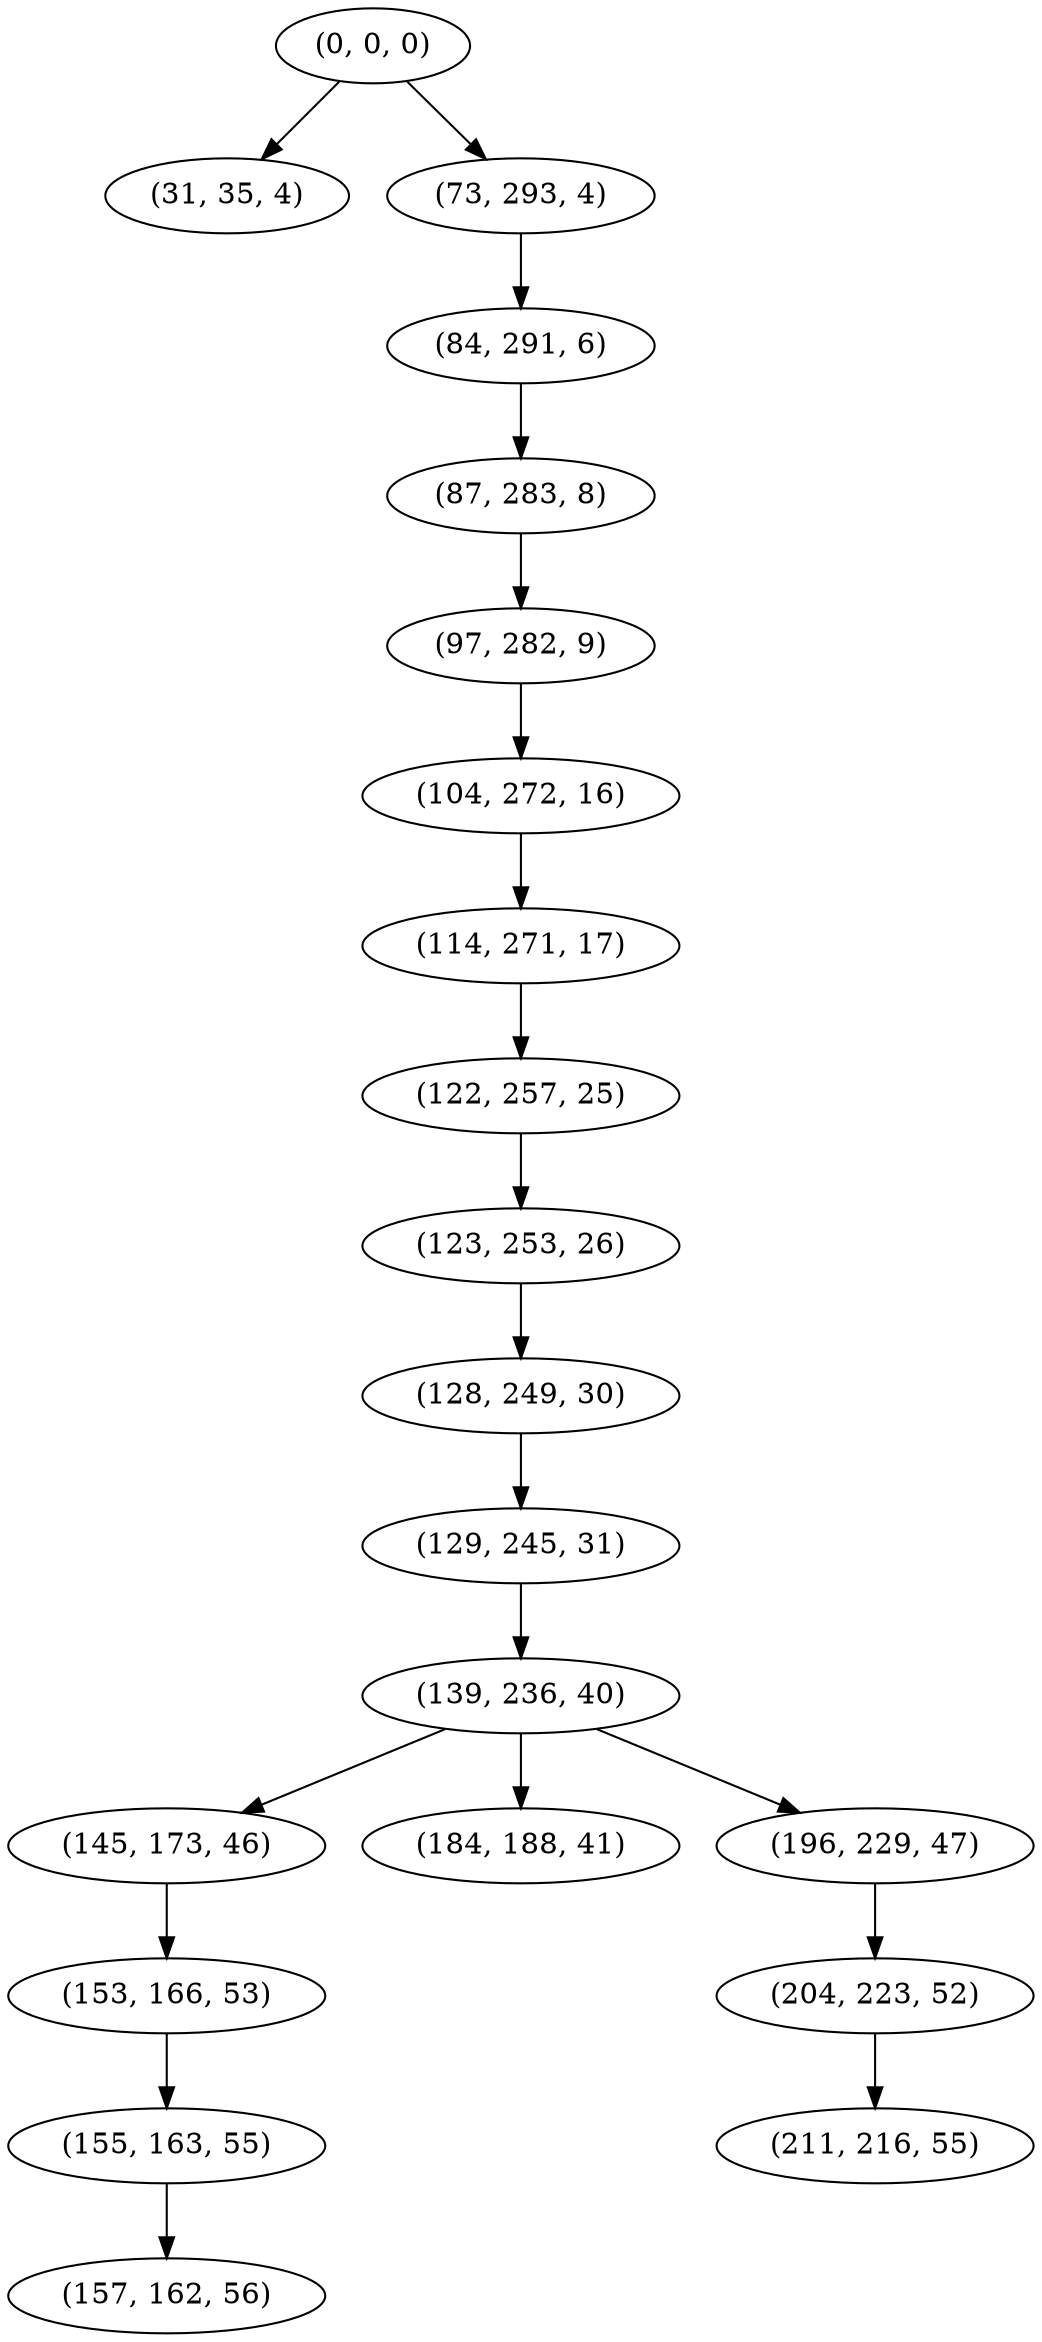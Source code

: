 digraph tree {
    "(0, 0, 0)";
    "(31, 35, 4)";
    "(73, 293, 4)";
    "(84, 291, 6)";
    "(87, 283, 8)";
    "(97, 282, 9)";
    "(104, 272, 16)";
    "(114, 271, 17)";
    "(122, 257, 25)";
    "(123, 253, 26)";
    "(128, 249, 30)";
    "(129, 245, 31)";
    "(139, 236, 40)";
    "(145, 173, 46)";
    "(153, 166, 53)";
    "(155, 163, 55)";
    "(157, 162, 56)";
    "(184, 188, 41)";
    "(196, 229, 47)";
    "(204, 223, 52)";
    "(211, 216, 55)";
    "(0, 0, 0)" -> "(31, 35, 4)";
    "(0, 0, 0)" -> "(73, 293, 4)";
    "(73, 293, 4)" -> "(84, 291, 6)";
    "(84, 291, 6)" -> "(87, 283, 8)";
    "(87, 283, 8)" -> "(97, 282, 9)";
    "(97, 282, 9)" -> "(104, 272, 16)";
    "(104, 272, 16)" -> "(114, 271, 17)";
    "(114, 271, 17)" -> "(122, 257, 25)";
    "(122, 257, 25)" -> "(123, 253, 26)";
    "(123, 253, 26)" -> "(128, 249, 30)";
    "(128, 249, 30)" -> "(129, 245, 31)";
    "(129, 245, 31)" -> "(139, 236, 40)";
    "(139, 236, 40)" -> "(145, 173, 46)";
    "(139, 236, 40)" -> "(184, 188, 41)";
    "(139, 236, 40)" -> "(196, 229, 47)";
    "(145, 173, 46)" -> "(153, 166, 53)";
    "(153, 166, 53)" -> "(155, 163, 55)";
    "(155, 163, 55)" -> "(157, 162, 56)";
    "(196, 229, 47)" -> "(204, 223, 52)";
    "(204, 223, 52)" -> "(211, 216, 55)";
}

